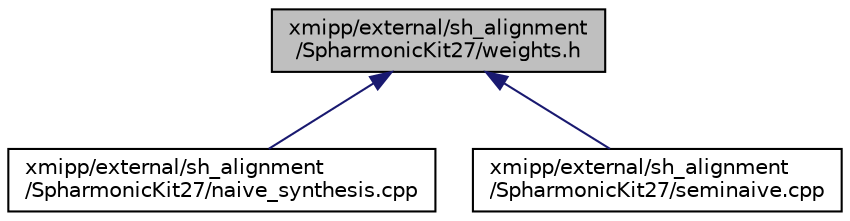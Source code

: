 digraph "xmipp/external/sh_alignment/SpharmonicKit27/weights.h"
{
  edge [fontname="Helvetica",fontsize="10",labelfontname="Helvetica",labelfontsize="10"];
  node [fontname="Helvetica",fontsize="10",shape=record];
  Node1 [label="xmipp/external/sh_alignment\l/SpharmonicKit27/weights.h",height=0.2,width=0.4,color="black", fillcolor="grey75", style="filled", fontcolor="black"];
  Node1 -> Node2 [dir="back",color="midnightblue",fontsize="10",style="solid",fontname="Helvetica"];
  Node2 [label="xmipp/external/sh_alignment\l/SpharmonicKit27/naive_synthesis.cpp",height=0.2,width=0.4,color="black", fillcolor="white", style="filled",URL="$naive__synthesis_8cpp.html"];
  Node1 -> Node3 [dir="back",color="midnightblue",fontsize="10",style="solid",fontname="Helvetica"];
  Node3 [label="xmipp/external/sh_alignment\l/SpharmonicKit27/seminaive.cpp",height=0.2,width=0.4,color="black", fillcolor="white", style="filled",URL="$seminaive_8cpp.html"];
}
